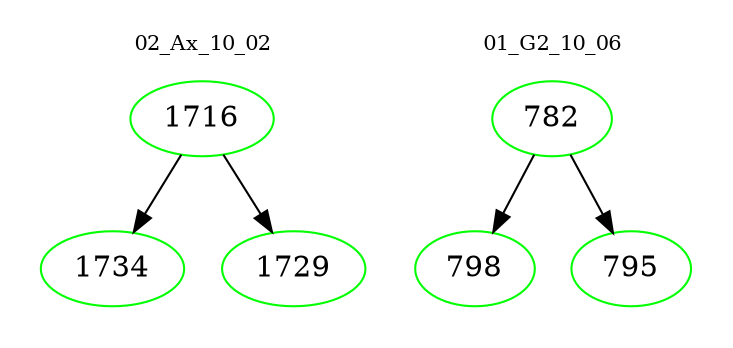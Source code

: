 digraph{
subgraph cluster_0 {
color = white
label = "02_Ax_10_02";
fontsize=10;
T0_1716 [label="1716", color="green"]
T0_1716 -> T0_1734 [color="black"]
T0_1734 [label="1734", color="green"]
T0_1716 -> T0_1729 [color="black"]
T0_1729 [label="1729", color="green"]
}
subgraph cluster_1 {
color = white
label = "01_G2_10_06";
fontsize=10;
T1_782 [label="782", color="green"]
T1_782 -> T1_798 [color="black"]
T1_798 [label="798", color="green"]
T1_782 -> T1_795 [color="black"]
T1_795 [label="795", color="green"]
}
}
